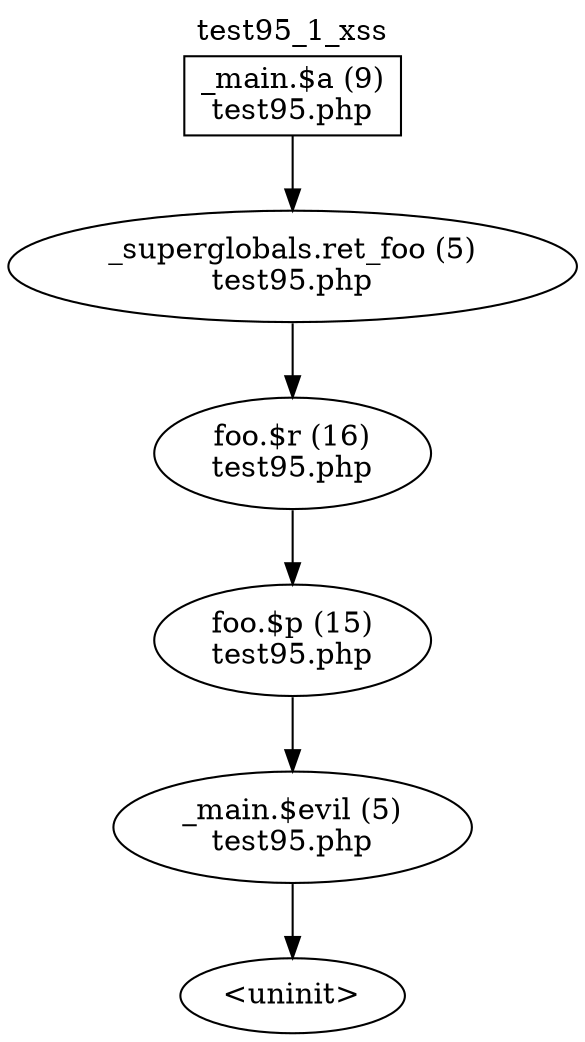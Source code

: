 digraph cfg {
  label="test95_1_xss";
  labelloc=t;
  n1 [shape=box, label="_main.$a (9)\ntest95.php"];
  n2 [shape=ellipse, label="_superglobals.ret_foo (5)\ntest95.php"];
  n3 [shape=ellipse, label="foo.$r (16)\ntest95.php"];
  n4 [shape=ellipse, label="foo.$p (15)\ntest95.php"];
  n5 [shape=ellipse, label="_main.$evil (5)\ntest95.php"];
  n6 [shape=ellipse, label="<uninit>"];
  n1 -> n2;
  n2 -> n3;
  n3 -> n4;
  n4 -> n5;
  n5 -> n6;
}
